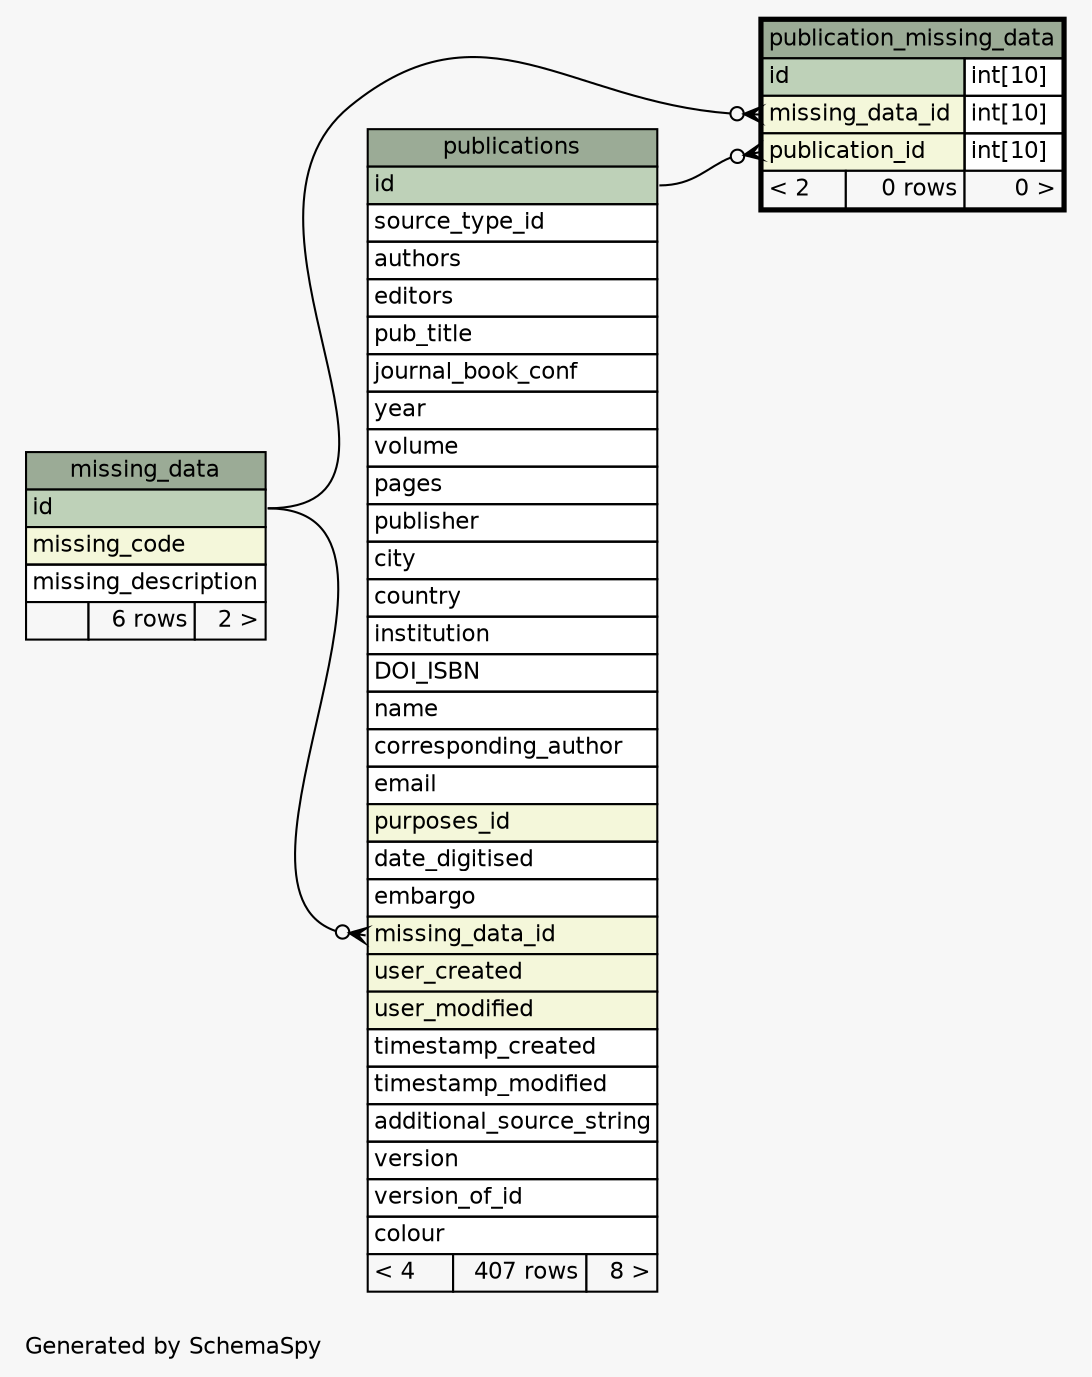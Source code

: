 // dot 2.38.0 on Mac OS X 10.11.5
// SchemaSpy rev 590
digraph "oneDegreeRelationshipsDiagram" {
  graph [
    rankdir="RL"
    bgcolor="#f7f7f7"
    label="\nGenerated by SchemaSpy"
    labeljust="l"
    nodesep="0.18"
    ranksep="0.46"
    fontname="Helvetica"
    fontsize="11"
  ];
  node [
    fontname="Helvetica"
    fontsize="11"
    shape="plaintext"
  ];
  edge [
    arrowsize="0.8"
  ];
  "publication_missing_data":"missing_data_id":w -> "missing_data":"id":e [arrowhead=none dir=back arrowtail=crowodot];
  "publication_missing_data":"publication_id":w -> "publications":"id":e [arrowhead=none dir=back arrowtail=crowodot];
  "publications":"missing_data_id":w -> "missing_data":"id":e [arrowhead=none dir=back arrowtail=crowodot];
  "missing_data" [
    label=<
    <TABLE BORDER="0" CELLBORDER="1" CELLSPACING="0" BGCOLOR="#ffffff">
      <TR><TD COLSPAN="3" BGCOLOR="#9bab96" ALIGN="CENTER">missing_data</TD></TR>
      <TR><TD PORT="id" COLSPAN="3" BGCOLOR="#bed1b8" ALIGN="LEFT">id</TD></TR>
      <TR><TD PORT="missing_code" COLSPAN="3" BGCOLOR="#f4f7da" ALIGN="LEFT">missing_code</TD></TR>
      <TR><TD PORT="missing_description" COLSPAN="3" ALIGN="LEFT">missing_description</TD></TR>
      <TR><TD ALIGN="LEFT" BGCOLOR="#f7f7f7">  </TD><TD ALIGN="RIGHT" BGCOLOR="#f7f7f7">6 rows</TD><TD ALIGN="RIGHT" BGCOLOR="#f7f7f7">2 &gt;</TD></TR>
    </TABLE>>
    URL="missing_data.html"
    tooltip="missing_data"
  ];
  "publication_missing_data" [
    label=<
    <TABLE BORDER="2" CELLBORDER="1" CELLSPACING="0" BGCOLOR="#ffffff">
      <TR><TD COLSPAN="3" BGCOLOR="#9bab96" ALIGN="CENTER">publication_missing_data</TD></TR>
      <TR><TD PORT="id" COLSPAN="2" BGCOLOR="#bed1b8" ALIGN="LEFT">id</TD><TD PORT="id.type" ALIGN="LEFT">int[10]</TD></TR>
      <TR><TD PORT="missing_data_id" COLSPAN="2" BGCOLOR="#f4f7da" ALIGN="LEFT">missing_data_id</TD><TD PORT="missing_data_id.type" ALIGN="LEFT">int[10]</TD></TR>
      <TR><TD PORT="publication_id" COLSPAN="2" BGCOLOR="#f4f7da" ALIGN="LEFT">publication_id</TD><TD PORT="publication_id.type" ALIGN="LEFT">int[10]</TD></TR>
      <TR><TD ALIGN="LEFT" BGCOLOR="#f7f7f7">&lt; 2</TD><TD ALIGN="RIGHT" BGCOLOR="#f7f7f7">0 rows</TD><TD ALIGN="RIGHT" BGCOLOR="#f7f7f7">0 &gt;</TD></TR>
    </TABLE>>
    URL="publication_missing_data.html"
    tooltip="publication_missing_data"
  ];
  "publications" [
    label=<
    <TABLE BORDER="0" CELLBORDER="1" CELLSPACING="0" BGCOLOR="#ffffff">
      <TR><TD COLSPAN="3" BGCOLOR="#9bab96" ALIGN="CENTER">publications</TD></TR>
      <TR><TD PORT="id" COLSPAN="3" BGCOLOR="#bed1b8" ALIGN="LEFT">id</TD></TR>
      <TR><TD PORT="source_type_id" COLSPAN="3" ALIGN="LEFT">source_type_id</TD></TR>
      <TR><TD PORT="authors" COLSPAN="3" ALIGN="LEFT">authors</TD></TR>
      <TR><TD PORT="editors" COLSPAN="3" ALIGN="LEFT">editors</TD></TR>
      <TR><TD PORT="pub_title" COLSPAN="3" ALIGN="LEFT">pub_title</TD></TR>
      <TR><TD PORT="journal_book_conf" COLSPAN="3" ALIGN="LEFT">journal_book_conf</TD></TR>
      <TR><TD PORT="year" COLSPAN="3" ALIGN="LEFT">year</TD></TR>
      <TR><TD PORT="volume" COLSPAN="3" ALIGN="LEFT">volume</TD></TR>
      <TR><TD PORT="pages" COLSPAN="3" ALIGN="LEFT">pages</TD></TR>
      <TR><TD PORT="publisher" COLSPAN="3" ALIGN="LEFT">publisher</TD></TR>
      <TR><TD PORT="city" COLSPAN="3" ALIGN="LEFT">city</TD></TR>
      <TR><TD PORT="country" COLSPAN="3" ALIGN="LEFT">country</TD></TR>
      <TR><TD PORT="institution" COLSPAN="3" ALIGN="LEFT">institution</TD></TR>
      <TR><TD PORT="DOI_ISBN" COLSPAN="3" ALIGN="LEFT">DOI_ISBN</TD></TR>
      <TR><TD PORT="name" COLSPAN="3" ALIGN="LEFT">name</TD></TR>
      <TR><TD PORT="corresponding_author" COLSPAN="3" ALIGN="LEFT">corresponding_author</TD></TR>
      <TR><TD PORT="email" COLSPAN="3" ALIGN="LEFT">email</TD></TR>
      <TR><TD PORT="purposes_id" COLSPAN="3" BGCOLOR="#f4f7da" ALIGN="LEFT">purposes_id</TD></TR>
      <TR><TD PORT="date_digitised" COLSPAN="3" ALIGN="LEFT">date_digitised</TD></TR>
      <TR><TD PORT="embargo" COLSPAN="3" ALIGN="LEFT">embargo</TD></TR>
      <TR><TD PORT="missing_data_id" COLSPAN="3" BGCOLOR="#f4f7da" ALIGN="LEFT">missing_data_id</TD></TR>
      <TR><TD PORT="user_created" COLSPAN="3" BGCOLOR="#f4f7da" ALIGN="LEFT">user_created</TD></TR>
      <TR><TD PORT="user_modified" COLSPAN="3" BGCOLOR="#f4f7da" ALIGN="LEFT">user_modified</TD></TR>
      <TR><TD PORT="timestamp_created" COLSPAN="3" ALIGN="LEFT">timestamp_created</TD></TR>
      <TR><TD PORT="timestamp_modified" COLSPAN="3" ALIGN="LEFT">timestamp_modified</TD></TR>
      <TR><TD PORT="additional_source_string" COLSPAN="3" ALIGN="LEFT">additional_source_string</TD></TR>
      <TR><TD PORT="version" COLSPAN="3" ALIGN="LEFT">version</TD></TR>
      <TR><TD PORT="version_of_id" COLSPAN="3" ALIGN="LEFT">version_of_id</TD></TR>
      <TR><TD PORT="colour" COLSPAN="3" ALIGN="LEFT">colour</TD></TR>
      <TR><TD ALIGN="LEFT" BGCOLOR="#f7f7f7">&lt; 4</TD><TD ALIGN="RIGHT" BGCOLOR="#f7f7f7">407 rows</TD><TD ALIGN="RIGHT" BGCOLOR="#f7f7f7">8 &gt;</TD></TR>
    </TABLE>>
    URL="publications.html"
    tooltip="publications"
  ];
}
